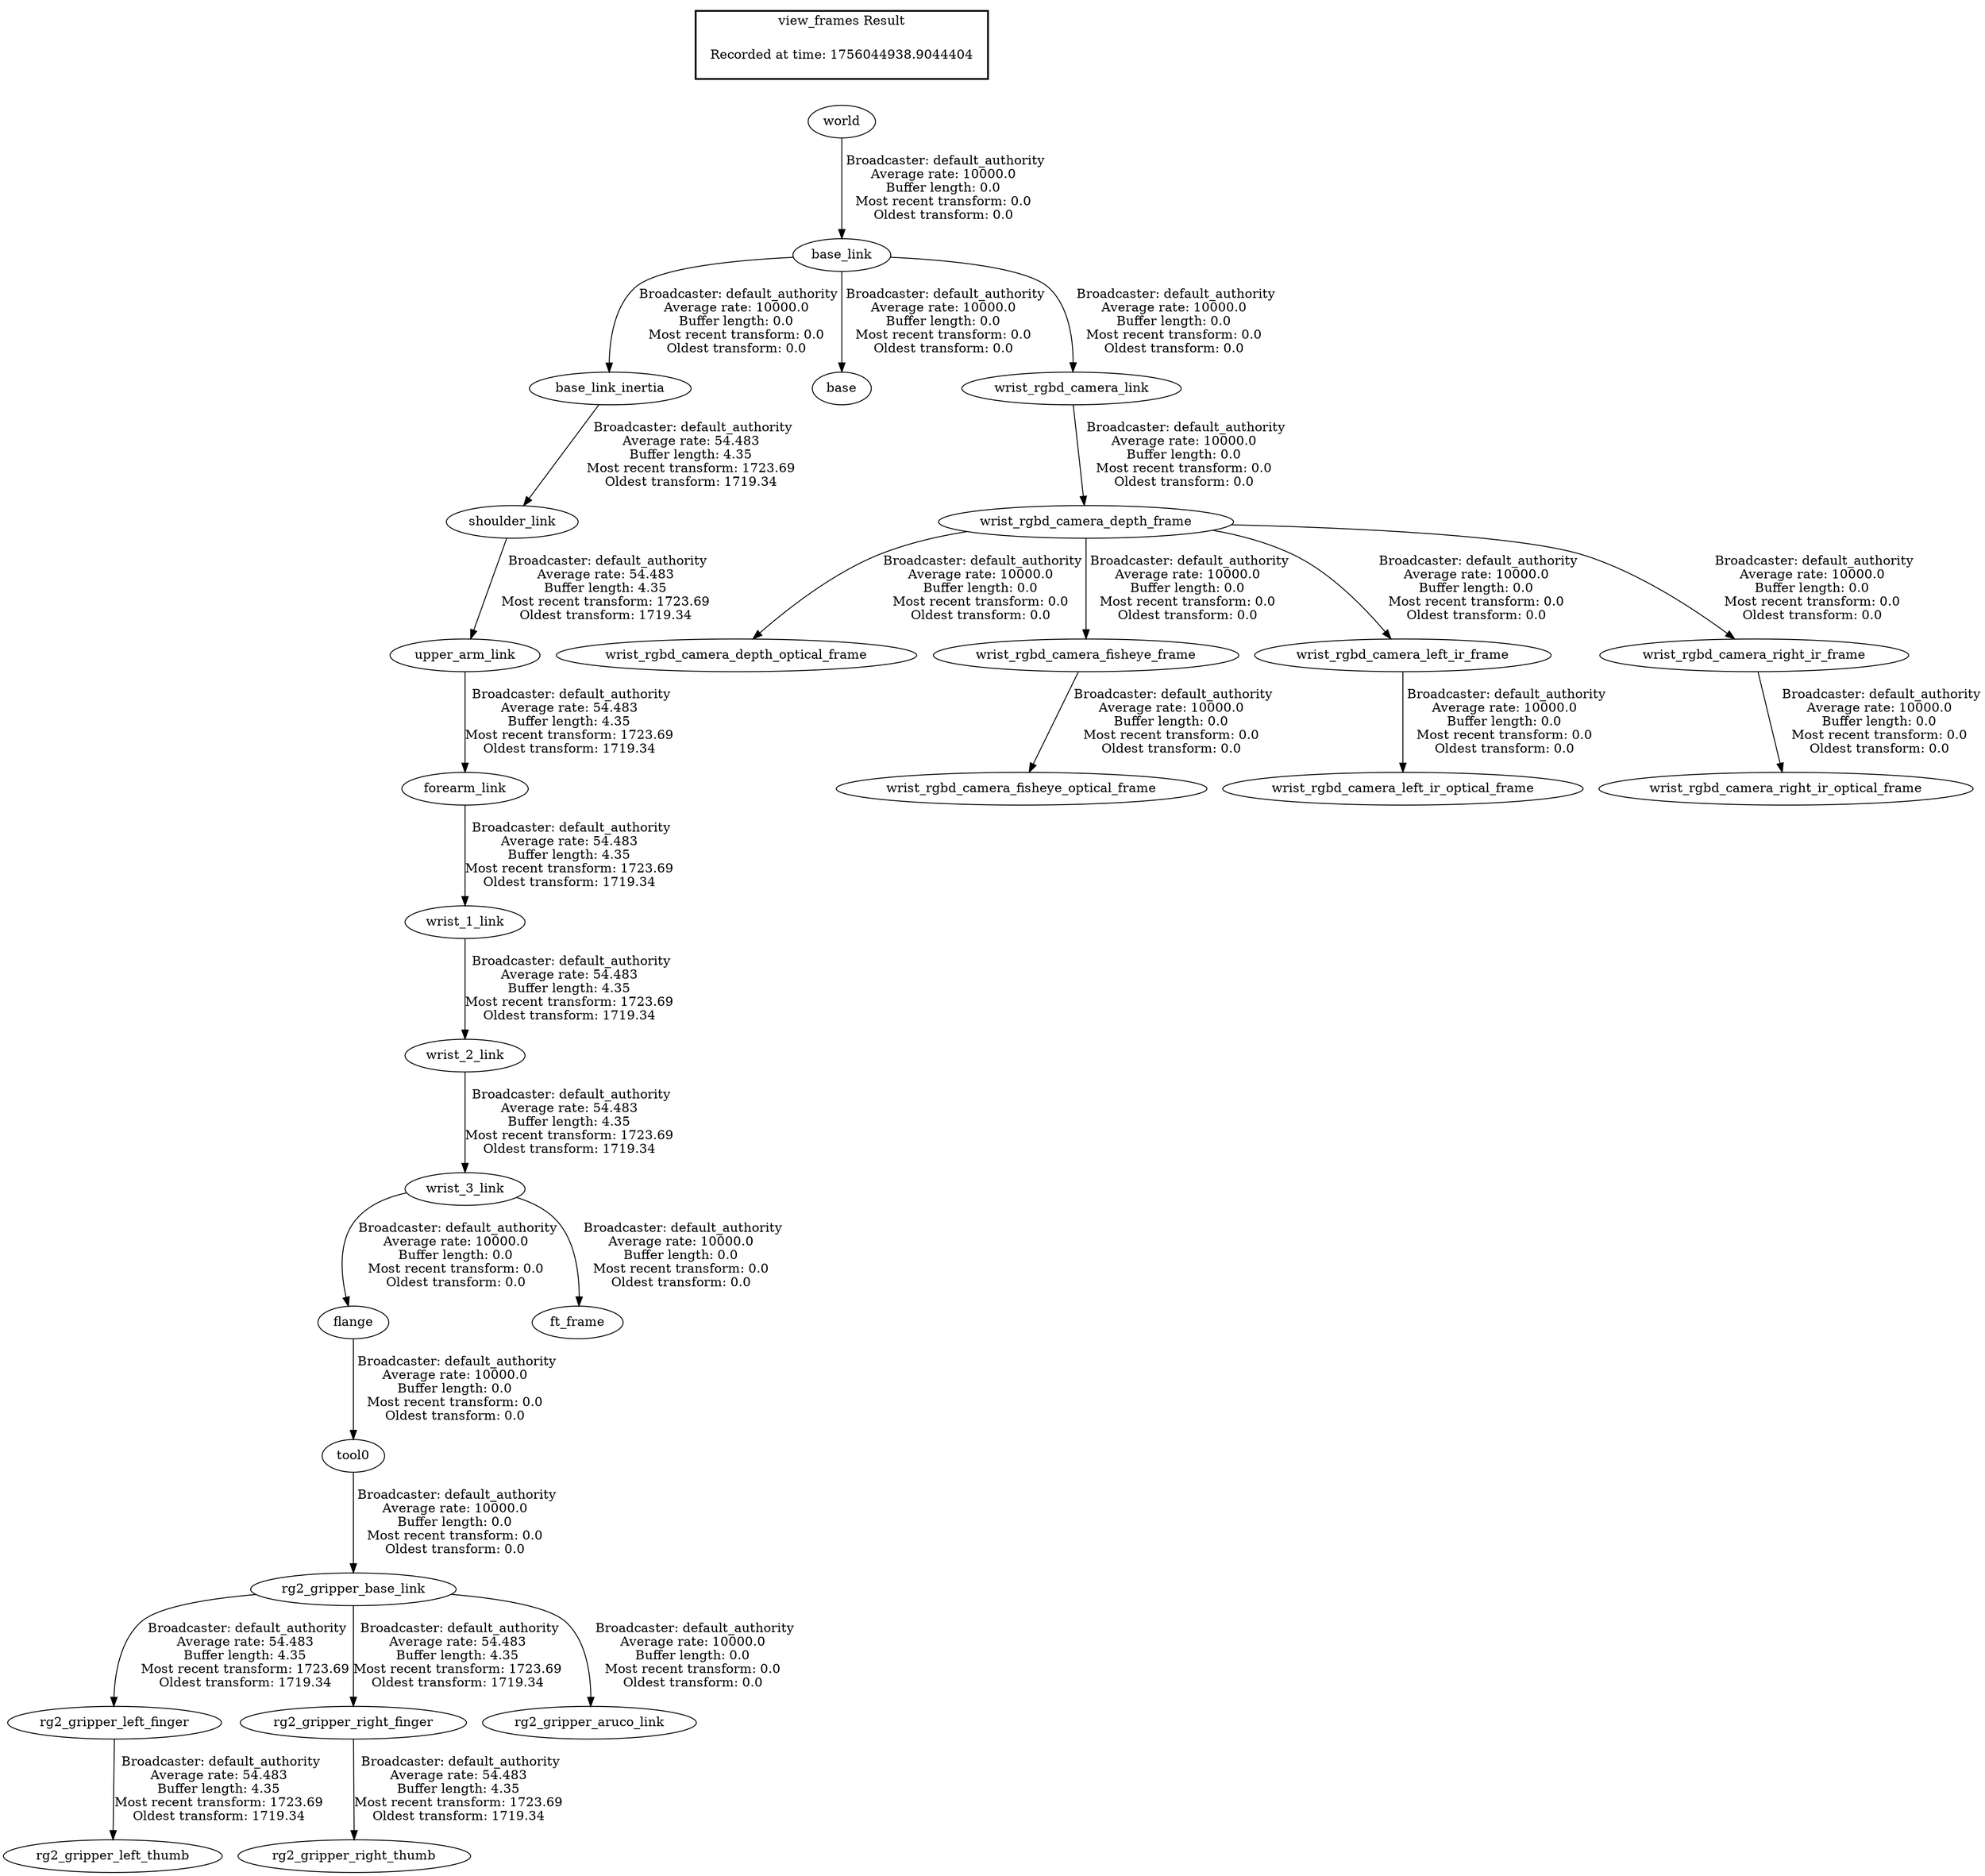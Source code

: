 digraph G {
"upper_arm_link" -> "forearm_link"[label=" Broadcaster: default_authority\nAverage rate: 54.483\nBuffer length: 4.35\nMost recent transform: 1723.69\nOldest transform: 1719.34\n"];
"shoulder_link" -> "upper_arm_link"[label=" Broadcaster: default_authority\nAverage rate: 54.483\nBuffer length: 4.35\nMost recent transform: 1723.69\nOldest transform: 1719.34\n"];
"rg2_gripper_base_link" -> "rg2_gripper_left_finger"[label=" Broadcaster: default_authority\nAverage rate: 54.483\nBuffer length: 4.35\nMost recent transform: 1723.69\nOldest transform: 1719.34\n"];
"tool0" -> "rg2_gripper_base_link"[label=" Broadcaster: default_authority\nAverage rate: 10000.0\nBuffer length: 0.0\nMost recent transform: 0.0\nOldest transform: 0.0\n"];
"rg2_gripper_base_link" -> "rg2_gripper_right_finger"[label=" Broadcaster: default_authority\nAverage rate: 54.483\nBuffer length: 4.35\nMost recent transform: 1723.69\nOldest transform: 1719.34\n"];
"rg2_gripper_left_finger" -> "rg2_gripper_left_thumb"[label=" Broadcaster: default_authority\nAverage rate: 54.483\nBuffer length: 4.35\nMost recent transform: 1723.69\nOldest transform: 1719.34\n"];
"rg2_gripper_right_finger" -> "rg2_gripper_right_thumb"[label=" Broadcaster: default_authority\nAverage rate: 54.483\nBuffer length: 4.35\nMost recent transform: 1723.69\nOldest transform: 1719.34\n"];
"base_link_inertia" -> "shoulder_link"[label=" Broadcaster: default_authority\nAverage rate: 54.483\nBuffer length: 4.35\nMost recent transform: 1723.69\nOldest transform: 1719.34\n"];
"base_link" -> "base_link_inertia"[label=" Broadcaster: default_authority\nAverage rate: 10000.0\nBuffer length: 0.0\nMost recent transform: 0.0\nOldest transform: 0.0\n"];
"forearm_link" -> "wrist_1_link"[label=" Broadcaster: default_authority\nAverage rate: 54.483\nBuffer length: 4.35\nMost recent transform: 1723.69\nOldest transform: 1719.34\n"];
"wrist_1_link" -> "wrist_2_link"[label=" Broadcaster: default_authority\nAverage rate: 54.483\nBuffer length: 4.35\nMost recent transform: 1723.69\nOldest transform: 1719.34\n"];
"wrist_2_link" -> "wrist_3_link"[label=" Broadcaster: default_authority\nAverage rate: 54.483\nBuffer length: 4.35\nMost recent transform: 1723.69\nOldest transform: 1719.34\n"];
"world" -> "base_link"[label=" Broadcaster: default_authority\nAverage rate: 10000.0\nBuffer length: 0.0\nMost recent transform: 0.0\nOldest transform: 0.0\n"];
"base_link" -> "base"[label=" Broadcaster: default_authority\nAverage rate: 10000.0\nBuffer length: 0.0\nMost recent transform: 0.0\nOldest transform: 0.0\n"];
"flange" -> "tool0"[label=" Broadcaster: default_authority\nAverage rate: 10000.0\nBuffer length: 0.0\nMost recent transform: 0.0\nOldest transform: 0.0\n"];
"wrist_3_link" -> "flange"[label=" Broadcaster: default_authority\nAverage rate: 10000.0\nBuffer length: 0.0\nMost recent transform: 0.0\nOldest transform: 0.0\n"];
"rg2_gripper_base_link" -> "rg2_gripper_aruco_link"[label=" Broadcaster: default_authority\nAverage rate: 10000.0\nBuffer length: 0.0\nMost recent transform: 0.0\nOldest transform: 0.0\n"];
"wrist_3_link" -> "ft_frame"[label=" Broadcaster: default_authority\nAverage rate: 10000.0\nBuffer length: 0.0\nMost recent transform: 0.0\nOldest transform: 0.0\n"];
"wrist_rgbd_camera_link" -> "wrist_rgbd_camera_depth_frame"[label=" Broadcaster: default_authority\nAverage rate: 10000.0\nBuffer length: 0.0\nMost recent transform: 0.0\nOldest transform: 0.0\n"];
"base_link" -> "wrist_rgbd_camera_link"[label=" Broadcaster: default_authority\nAverage rate: 10000.0\nBuffer length: 0.0\nMost recent transform: 0.0\nOldest transform: 0.0\n"];
"wrist_rgbd_camera_depth_frame" -> "wrist_rgbd_camera_depth_optical_frame"[label=" Broadcaster: default_authority\nAverage rate: 10000.0\nBuffer length: 0.0\nMost recent transform: 0.0\nOldest transform: 0.0\n"];
"wrist_rgbd_camera_depth_frame" -> "wrist_rgbd_camera_fisheye_frame"[label=" Broadcaster: default_authority\nAverage rate: 10000.0\nBuffer length: 0.0\nMost recent transform: 0.0\nOldest transform: 0.0\n"];
"wrist_rgbd_camera_fisheye_frame" -> "wrist_rgbd_camera_fisheye_optical_frame"[label=" Broadcaster: default_authority\nAverage rate: 10000.0\nBuffer length: 0.0\nMost recent transform: 0.0\nOldest transform: 0.0\n"];
"wrist_rgbd_camera_depth_frame" -> "wrist_rgbd_camera_left_ir_frame"[label=" Broadcaster: default_authority\nAverage rate: 10000.0\nBuffer length: 0.0\nMost recent transform: 0.0\nOldest transform: 0.0\n"];
"wrist_rgbd_camera_left_ir_frame" -> "wrist_rgbd_camera_left_ir_optical_frame"[label=" Broadcaster: default_authority\nAverage rate: 10000.0\nBuffer length: 0.0\nMost recent transform: 0.0\nOldest transform: 0.0\n"];
"wrist_rgbd_camera_depth_frame" -> "wrist_rgbd_camera_right_ir_frame"[label=" Broadcaster: default_authority\nAverage rate: 10000.0\nBuffer length: 0.0\nMost recent transform: 0.0\nOldest transform: 0.0\n"];
"wrist_rgbd_camera_right_ir_frame" -> "wrist_rgbd_camera_right_ir_optical_frame"[label=" Broadcaster: default_authority\nAverage rate: 10000.0\nBuffer length: 0.0\nMost recent transform: 0.0\nOldest transform: 0.0\n"];
edge [style=invis];
 subgraph cluster_legend { style=bold; color=black; label ="view_frames Result";
"Recorded at time: 1756044938.9044404"[ shape=plaintext ] ;
}->"world";
}